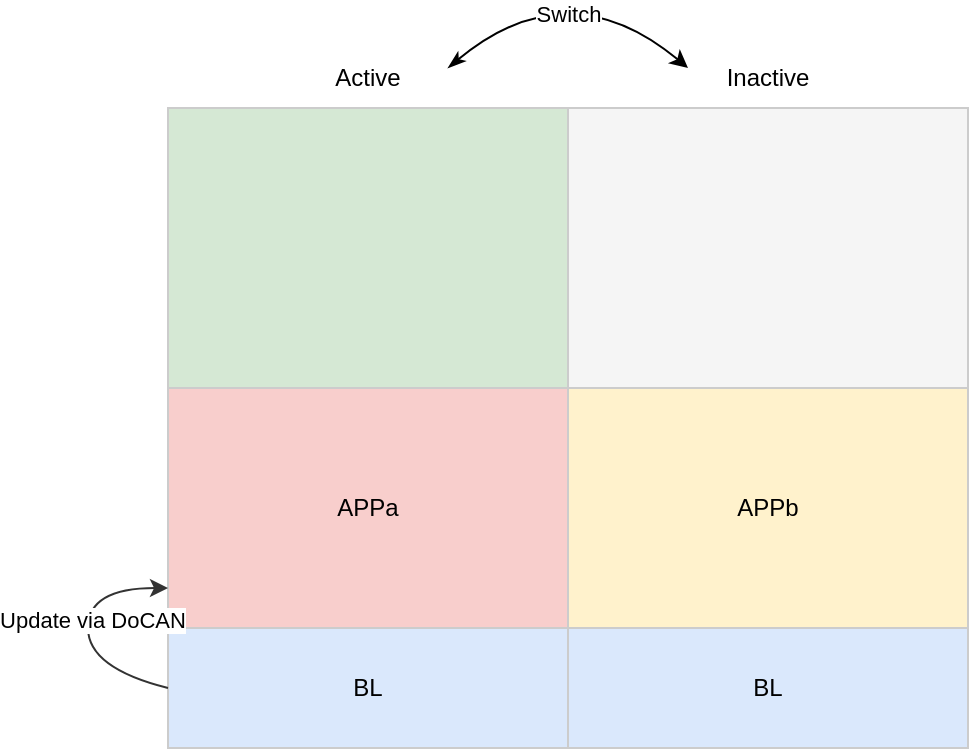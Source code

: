 <mxfile version="26.2.9">
  <diagram name="第 1 页" id="HkdZBle143PXtt0_hzSr">
    <mxGraphModel dx="927" dy="593" grid="1" gridSize="10" guides="1" tooltips="1" connect="1" arrows="1" fold="1" page="1" pageScale="1" pageWidth="827" pageHeight="1169" math="0" shadow="0">
      <root>
        <mxCell id="0" />
        <mxCell id="1" parent="0" />
        <mxCell id="3z0_Sp1MEmYVmoYPcg8N-13" value="" style="rounded=0;whiteSpace=wrap;html=1;fillColor=#f5f5f5;strokeColor=#CCCCCC;fontColor=#333333;" vertex="1" parent="1">
          <mxGeometry x="360" y="210" width="200" height="320" as="geometry" />
        </mxCell>
        <mxCell id="3z0_Sp1MEmYVmoYPcg8N-12" value="" style="rounded=0;whiteSpace=wrap;html=1;fillColor=#d5e8d4;strokeColor=#CCCCCC;" vertex="1" parent="1">
          <mxGeometry x="160" y="210" width="200" height="320" as="geometry" />
        </mxCell>
        <mxCell id="3z0_Sp1MEmYVmoYPcg8N-4" value="Active" style="text;html=1;align=center;verticalAlign=middle;whiteSpace=wrap;rounded=0;" vertex="1" parent="1">
          <mxGeometry x="230" y="180" width="60" height="30" as="geometry" />
        </mxCell>
        <mxCell id="3z0_Sp1MEmYVmoYPcg8N-5" value="Inactive" style="text;html=1;align=center;verticalAlign=middle;whiteSpace=wrap;rounded=0;" vertex="1" parent="1">
          <mxGeometry x="430" y="180" width="60" height="30" as="geometry" />
        </mxCell>
        <mxCell id="3z0_Sp1MEmYVmoYPcg8N-18" value="BL" style="rounded=0;whiteSpace=wrap;html=1;strokeColor=#CCCCCC;fillColor=#dae8fc;" vertex="1" parent="1">
          <mxGeometry x="160" y="470" width="200" height="60" as="geometry" />
        </mxCell>
        <mxCell id="3z0_Sp1MEmYVmoYPcg8N-19" value="APPa" style="rounded=0;whiteSpace=wrap;html=1;strokeColor=#CCCCCC;fillColor=#f8cecc;" vertex="1" parent="1">
          <mxGeometry x="160" y="350" width="200" height="120" as="geometry" />
        </mxCell>
        <mxCell id="3z0_Sp1MEmYVmoYPcg8N-20" value="BL" style="rounded=0;whiteSpace=wrap;html=1;strokeColor=#CCCCCC;fillColor=#dae8fc;" vertex="1" parent="1">
          <mxGeometry x="360" y="470" width="200" height="60" as="geometry" />
        </mxCell>
        <mxCell id="3z0_Sp1MEmYVmoYPcg8N-21" value="APPb" style="rounded=0;whiteSpace=wrap;html=1;strokeColor=#CCCCCC;fillColor=#fff2cc;" vertex="1" parent="1">
          <mxGeometry x="360" y="350" width="200" height="120" as="geometry" />
        </mxCell>
        <mxCell id="3z0_Sp1MEmYVmoYPcg8N-22" value="" style="endArrow=none;html=1;rounded=0;entryX=1;entryY=0;entryDx=0;entryDy=0;exitX=0;exitY=1;exitDx=0;exitDy=0;strokeColor=#CCCCCC;" edge="1" parent="1" source="3z0_Sp1MEmYVmoYPcg8N-20" target="3z0_Sp1MEmYVmoYPcg8N-12">
          <mxGeometry width="50" height="50" relative="1" as="geometry">
            <mxPoint x="360" y="420" as="sourcePoint" />
            <mxPoint x="410" y="370" as="targetPoint" />
          </mxGeometry>
        </mxCell>
        <mxCell id="3z0_Sp1MEmYVmoYPcg8N-24" value="" style="curved=1;endArrow=classic;html=1;rounded=0;strokeColor=#333333;" edge="1" parent="1">
          <mxGeometry width="50" height="50" relative="1" as="geometry">
            <mxPoint x="160" y="500" as="sourcePoint" />
            <mxPoint x="160" y="450" as="targetPoint" />
            <Array as="points">
              <mxPoint x="160" y="500" />
              <mxPoint x="120" y="490" />
              <mxPoint x="120" y="450" />
            </Array>
          </mxGeometry>
        </mxCell>
        <mxCell id="3z0_Sp1MEmYVmoYPcg8N-28" value="Update via DoCAN" style="edgeLabel;html=1;align=center;verticalAlign=middle;resizable=0;points=[];" vertex="1" connectable="0" parent="3z0_Sp1MEmYVmoYPcg8N-24">
          <mxGeometry x="0.076" y="-2" relative="1" as="geometry">
            <mxPoint as="offset" />
          </mxGeometry>
        </mxCell>
        <mxCell id="3z0_Sp1MEmYVmoYPcg8N-31" value="" style="curved=1;endArrow=classic;html=1;rounded=0;startArrow=classicThin;startFill=1;" edge="1" parent="1">
          <mxGeometry width="50" height="50" relative="1" as="geometry">
            <mxPoint x="300" y="190" as="sourcePoint" />
            <mxPoint x="420" y="190" as="targetPoint" />
            <Array as="points">
              <mxPoint x="360" y="140" />
            </Array>
          </mxGeometry>
        </mxCell>
        <mxCell id="3z0_Sp1MEmYVmoYPcg8N-32" value="Switch" style="edgeLabel;html=1;align=center;verticalAlign=middle;resizable=0;points=[];" vertex="1" connectable="0" parent="3z0_Sp1MEmYVmoYPcg8N-31">
          <mxGeometry x="0.282" y="-11" relative="1" as="geometry">
            <mxPoint x="-10" as="offset" />
          </mxGeometry>
        </mxCell>
      </root>
    </mxGraphModel>
  </diagram>
</mxfile>
